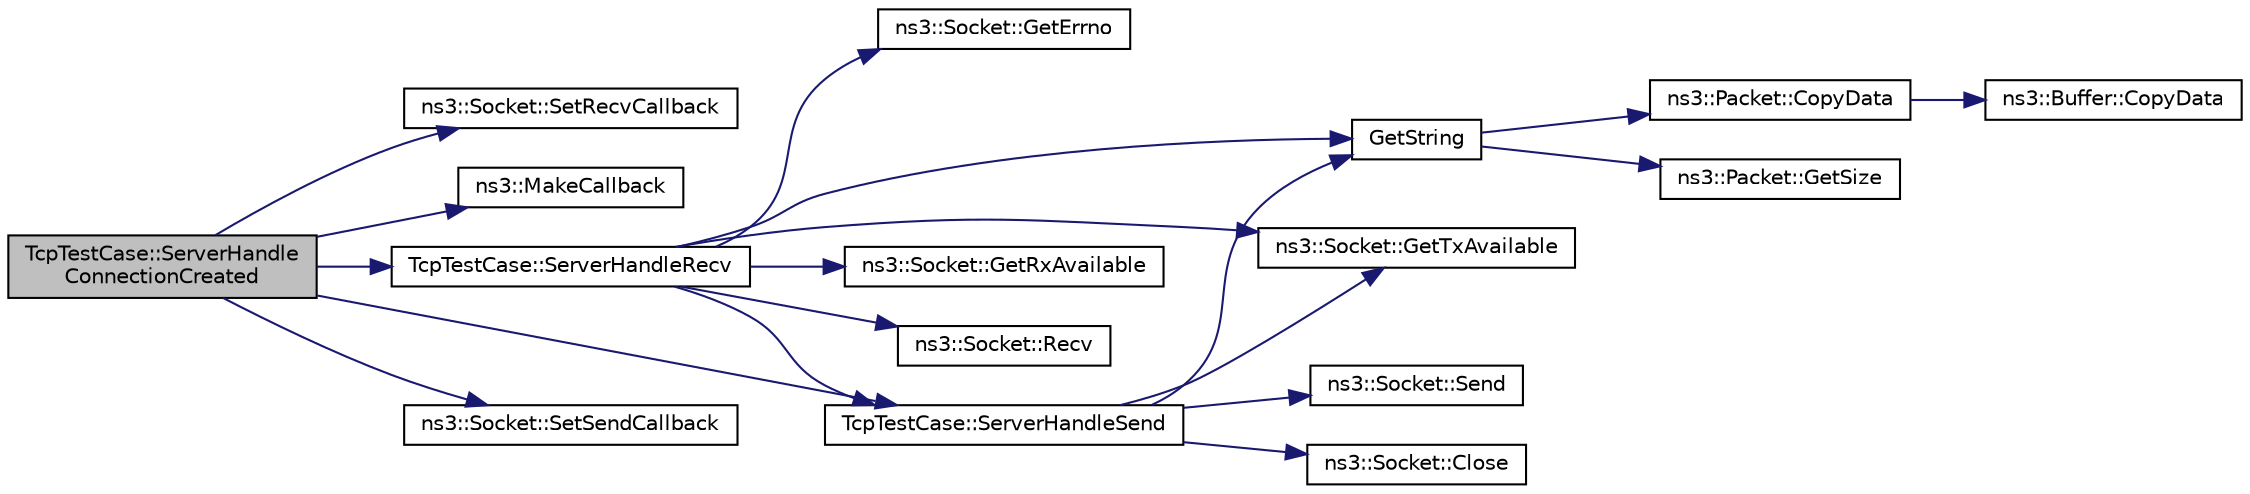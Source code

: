digraph "TcpTestCase::ServerHandleConnectionCreated"
{
  edge [fontname="Helvetica",fontsize="10",labelfontname="Helvetica",labelfontsize="10"];
  node [fontname="Helvetica",fontsize="10",shape=record];
  rankdir="LR";
  Node1 [label="TcpTestCase::ServerHandle\lConnectionCreated",height=0.2,width=0.4,color="black", fillcolor="grey75", style="filled", fontcolor="black"];
  Node1 -> Node2 [color="midnightblue",fontsize="10",style="solid"];
  Node2 [label="ns3::Socket::SetRecvCallback",height=0.2,width=0.4,color="black", fillcolor="white", style="filled",URL="$d9/df2/classns3_1_1Socket.html#a243f7835ef1a85f9270fd3577e3a40da",tooltip="Notify application when new data is available to be read. "];
  Node1 -> Node3 [color="midnightblue",fontsize="10",style="solid"];
  Node3 [label="ns3::MakeCallback",height=0.2,width=0.4,color="black", fillcolor="white", style="filled",URL="$dd/de0/group__makecallbackmemptr.html#ga9376283685aa99d204048d6a4b7610a4"];
  Node1 -> Node4 [color="midnightblue",fontsize="10",style="solid"];
  Node4 [label="TcpTestCase::ServerHandleRecv",height=0.2,width=0.4,color="black", fillcolor="white", style="filled",URL="$de/dae/classTcpTestCase.html#a42ede7664eb853794823d249b65df402",tooltip="Server: Receive data. "];
  Node4 -> Node5 [color="midnightblue",fontsize="10",style="solid"];
  Node5 [label="ns3::Socket::GetRxAvailable",height=0.2,width=0.4,color="black", fillcolor="white", style="filled",URL="$d9/df2/classns3_1_1Socket.html#ad35d8931e53ae0754ee864acb1cecd0e"];
  Node4 -> Node6 [color="midnightblue",fontsize="10",style="solid"];
  Node6 [label="ns3::Socket::Recv",height=0.2,width=0.4,color="black", fillcolor="white", style="filled",URL="$d9/df2/classns3_1_1Socket.html#a8949b1f844aae563446f2f4c5be8827a",tooltip="Read data from the socket. "];
  Node4 -> Node7 [color="midnightblue",fontsize="10",style="solid"];
  Node7 [label="ns3::Socket::GetErrno",height=0.2,width=0.4,color="black", fillcolor="white", style="filled",URL="$d9/df2/classns3_1_1Socket.html#ae489616249d946f3c0dc831c05d0d711",tooltip="Get last error number. "];
  Node4 -> Node8 [color="midnightblue",fontsize="10",style="solid"];
  Node8 [label="GetString",height=0.2,width=0.4,color="black", fillcolor="white", style="filled",URL="$d5/d91/tcp-test_8cc.html#ab9425fc2dc406843f955d1565b7fc804"];
  Node8 -> Node9 [color="midnightblue",fontsize="10",style="solid"];
  Node9 [label="ns3::Packet::CopyData",height=0.2,width=0.4,color="black", fillcolor="white", style="filled",URL="$dd/d7a/classns3_1_1Packet.html#a5a6d304b9e0d90733919ffe224b98f0d",tooltip="Copy the packet contents to a byte buffer. "];
  Node9 -> Node10 [color="midnightblue",fontsize="10",style="solid"];
  Node10 [label="ns3::Buffer::CopyData",height=0.2,width=0.4,color="black", fillcolor="white", style="filled",URL="$da/d85/classns3_1_1Buffer.html#aec4a3fd349f94e449b4b2d14dd964a4c"];
  Node8 -> Node11 [color="midnightblue",fontsize="10",style="solid"];
  Node11 [label="ns3::Packet::GetSize",height=0.2,width=0.4,color="black", fillcolor="white", style="filled",URL="$dd/d7a/classns3_1_1Packet.html#a462855c9929954d4301a4edfe55f4f1c",tooltip="Returns the the size in bytes of the packet (including the zero-filled initial payload). "];
  Node4 -> Node12 [color="midnightblue",fontsize="10",style="solid"];
  Node12 [label="TcpTestCase::ServerHandleSend",height=0.2,width=0.4,color="black", fillcolor="white", style="filled",URL="$de/dae/classTcpTestCase.html#a1ba2bc3a0a5e84e07437e48e632fdbda",tooltip="Server: Send data. "];
  Node12 -> Node13 [color="midnightblue",fontsize="10",style="solid"];
  Node13 [label="ns3::Socket::GetTxAvailable",height=0.2,width=0.4,color="black", fillcolor="white", style="filled",URL="$d9/df2/classns3_1_1Socket.html#ae7cf62e3acf44106bfa1d40eaeaec151",tooltip="Returns the number of bytes which can be sent in a single call to Send. "];
  Node12 -> Node8 [color="midnightblue",fontsize="10",style="solid"];
  Node12 -> Node14 [color="midnightblue",fontsize="10",style="solid"];
  Node14 [label="ns3::Socket::Send",height=0.2,width=0.4,color="black", fillcolor="white", style="filled",URL="$d9/df2/classns3_1_1Socket.html#a036901c8f485fe5b6eab93b7f2ec289d",tooltip="Send data (or dummy data) to the remote host. "];
  Node12 -> Node15 [color="midnightblue",fontsize="10",style="solid"];
  Node15 [label="ns3::Socket::Close",height=0.2,width=0.4,color="black", fillcolor="white", style="filled",URL="$d9/df2/classns3_1_1Socket.html#abdac6e2498c5aa2963ef361d4200ddf3",tooltip="Close a socket. "];
  Node4 -> Node13 [color="midnightblue",fontsize="10",style="solid"];
  Node1 -> Node16 [color="midnightblue",fontsize="10",style="solid"];
  Node16 [label="ns3::Socket::SetSendCallback",height=0.2,width=0.4,color="black", fillcolor="white", style="filled",URL="$d9/df2/classns3_1_1Socket.html#a85ff5c8cc7d242823f301b49264c68a4",tooltip="Notify application when space in transmit buffer is added. "];
  Node1 -> Node12 [color="midnightblue",fontsize="10",style="solid"];
}

